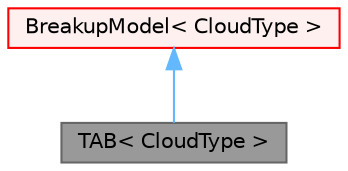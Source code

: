 digraph "TAB&lt; CloudType &gt;"
{
 // LATEX_PDF_SIZE
  bgcolor="transparent";
  edge [fontname=Helvetica,fontsize=10,labelfontname=Helvetica,labelfontsize=10];
  node [fontname=Helvetica,fontsize=10,shape=box,height=0.2,width=0.4];
  Node1 [id="Node000001",label="TAB\< CloudType \>",height=0.2,width=0.4,color="gray40", fillcolor="grey60", style="filled", fontcolor="black",tooltip="The TAB Method for Numerical Calculation of Spray Droplet Breakup."];
  Node2 -> Node1 [id="edge1_Node000001_Node000002",dir="back",color="steelblue1",style="solid",tooltip=" "];
  Node2 [id="Node000002",label="BreakupModel\< CloudType \>",height=0.2,width=0.4,color="red", fillcolor="#FFF0F0", style="filled",URL="$classFoam_1_1BreakupModel.html",tooltip="Templated break-up model class."];
}
